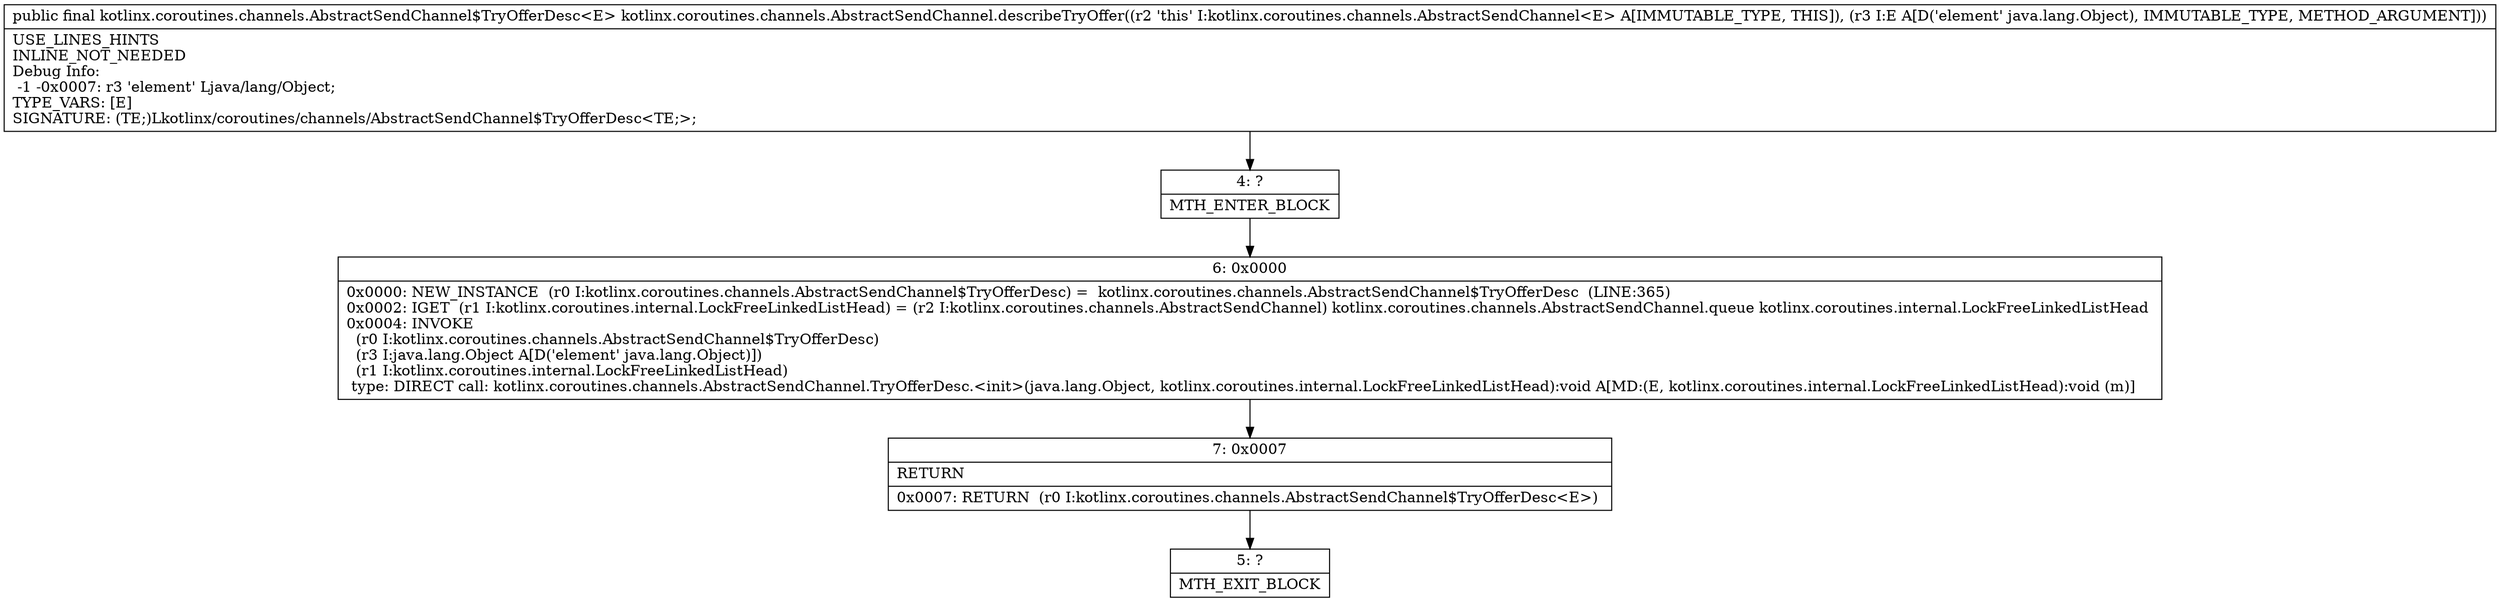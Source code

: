 digraph "CFG forkotlinx.coroutines.channels.AbstractSendChannel.describeTryOffer(Ljava\/lang\/Object;)Lkotlinx\/coroutines\/channels\/AbstractSendChannel$TryOfferDesc;" {
Node_4 [shape=record,label="{4\:\ ?|MTH_ENTER_BLOCK\l}"];
Node_6 [shape=record,label="{6\:\ 0x0000|0x0000: NEW_INSTANCE  (r0 I:kotlinx.coroutines.channels.AbstractSendChannel$TryOfferDesc) =  kotlinx.coroutines.channels.AbstractSendChannel$TryOfferDesc  (LINE:365)\l0x0002: IGET  (r1 I:kotlinx.coroutines.internal.LockFreeLinkedListHead) = (r2 I:kotlinx.coroutines.channels.AbstractSendChannel) kotlinx.coroutines.channels.AbstractSendChannel.queue kotlinx.coroutines.internal.LockFreeLinkedListHead \l0x0004: INVOKE  \l  (r0 I:kotlinx.coroutines.channels.AbstractSendChannel$TryOfferDesc)\l  (r3 I:java.lang.Object A[D('element' java.lang.Object)])\l  (r1 I:kotlinx.coroutines.internal.LockFreeLinkedListHead)\l type: DIRECT call: kotlinx.coroutines.channels.AbstractSendChannel.TryOfferDesc.\<init\>(java.lang.Object, kotlinx.coroutines.internal.LockFreeLinkedListHead):void A[MD:(E, kotlinx.coroutines.internal.LockFreeLinkedListHead):void (m)]\l}"];
Node_7 [shape=record,label="{7\:\ 0x0007|RETURN\l|0x0007: RETURN  (r0 I:kotlinx.coroutines.channels.AbstractSendChannel$TryOfferDesc\<E\>) \l}"];
Node_5 [shape=record,label="{5\:\ ?|MTH_EXIT_BLOCK\l}"];
MethodNode[shape=record,label="{public final kotlinx.coroutines.channels.AbstractSendChannel$TryOfferDesc\<E\> kotlinx.coroutines.channels.AbstractSendChannel.describeTryOffer((r2 'this' I:kotlinx.coroutines.channels.AbstractSendChannel\<E\> A[IMMUTABLE_TYPE, THIS]), (r3 I:E A[D('element' java.lang.Object), IMMUTABLE_TYPE, METHOD_ARGUMENT]))  | USE_LINES_HINTS\lINLINE_NOT_NEEDED\lDebug Info:\l  \-1 \-0x0007: r3 'element' Ljava\/lang\/Object;\lTYPE_VARS: [E]\lSIGNATURE: (TE;)Lkotlinx\/coroutines\/channels\/AbstractSendChannel$TryOfferDesc\<TE;\>;\l}"];
MethodNode -> Node_4;Node_4 -> Node_6;
Node_6 -> Node_7;
Node_7 -> Node_5;
}


